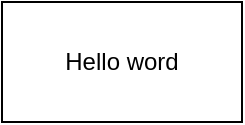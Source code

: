 <mxfile>
    <diagram id="QLY2BjkgvQTJZrYekanc" name="Page-1">
        <mxGraphModel dx="986" dy="779" grid="1" gridSize="10" guides="1" tooltips="1" connect="1" arrows="1" fold="1" page="1" pageScale="1" pageWidth="850" pageHeight="1100" math="0" shadow="0">
            <root>
                <mxCell id="0"/>
                <mxCell id="1" parent="0"/>
                <mxCell id="2" value="Hello word&lt;br&gt;" style="rounded=0;whiteSpace=wrap;html=1;" vertex="1" parent="1">
                    <mxGeometry x="180" y="140" width="120" height="60" as="geometry"/>
                </mxCell>
            </root>
        </mxGraphModel>
    </diagram>
</mxfile>